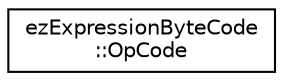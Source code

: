 digraph "Graphical Class Hierarchy"
{
 // LATEX_PDF_SIZE
  edge [fontname="Helvetica",fontsize="10",labelfontname="Helvetica",labelfontsize="10"];
  node [fontname="Helvetica",fontsize="10",shape=record];
  rankdir="LR";
  Node0 [label="ezExpressionByteCode\l::OpCode",height=0.2,width=0.4,color="black", fillcolor="white", style="filled",URL="$d0/d29/structez_expression_byte_code_1_1_op_code.htm",tooltip=" "];
}
